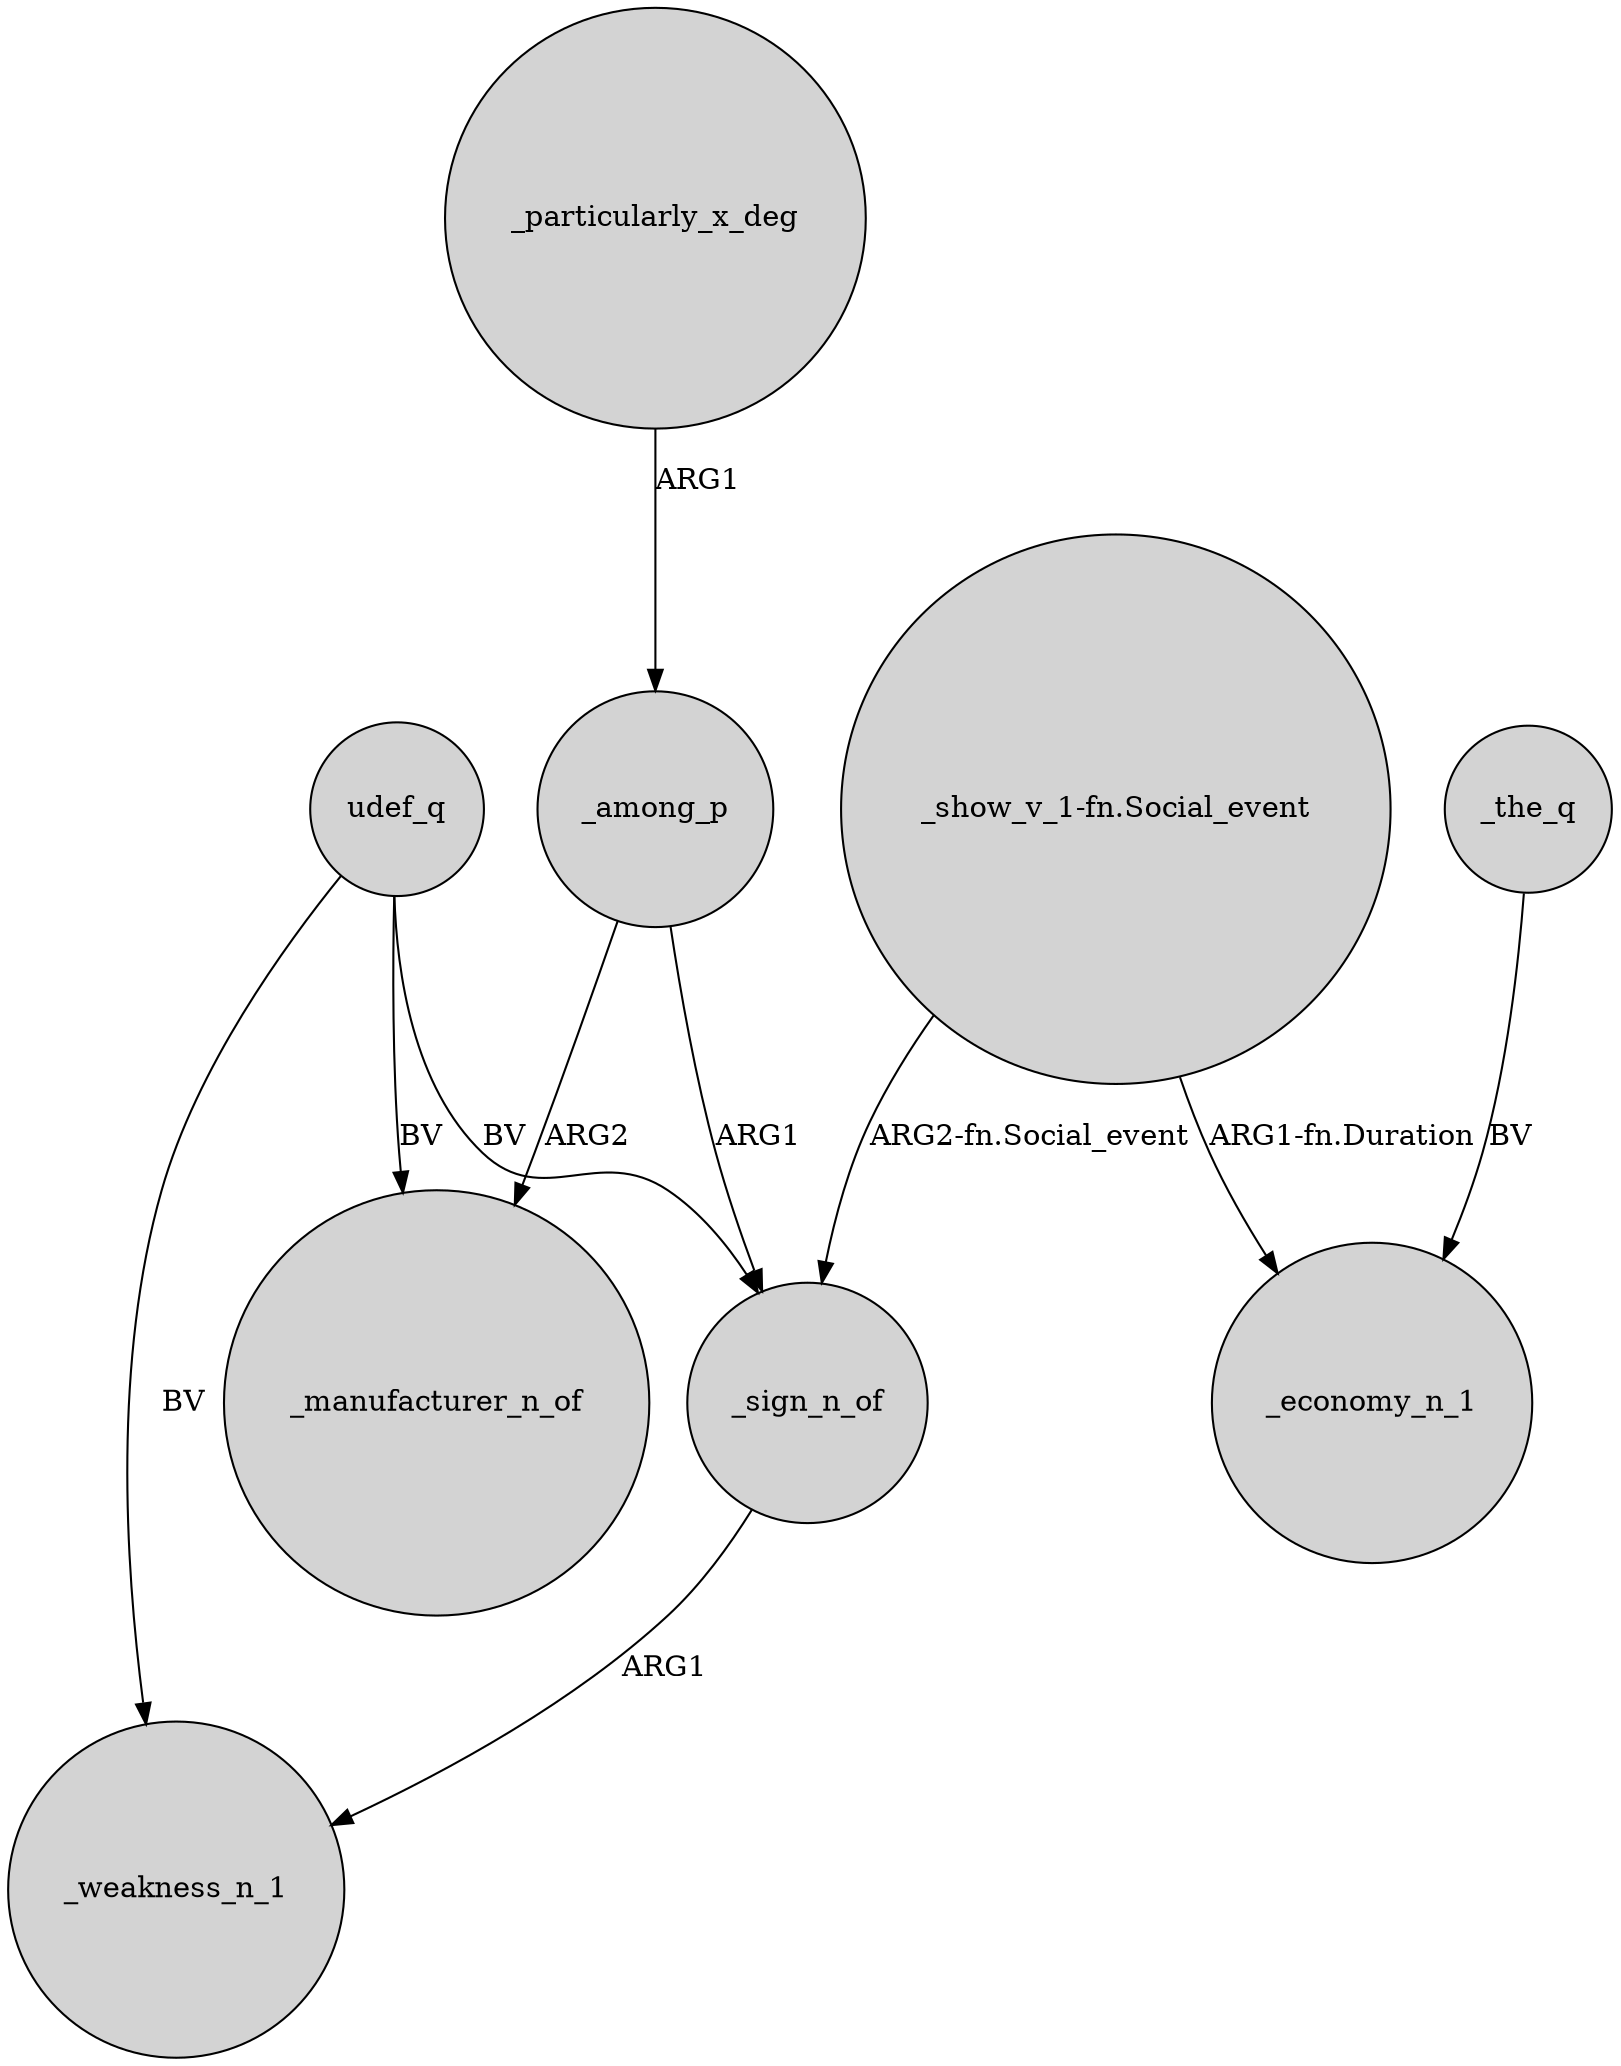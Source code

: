 digraph {
	node [shape=circle style=filled]
	_particularly_x_deg -> _among_p [label=ARG1]
	"_show_v_1-fn.Social_event" -> _economy_n_1 [label="ARG1-fn.Duration"]
	_sign_n_of -> _weakness_n_1 [label=ARG1]
	udef_q -> _sign_n_of [label=BV]
	udef_q -> _manufacturer_n_of [label=BV]
	_among_p -> _sign_n_of [label=ARG1]
	_among_p -> _manufacturer_n_of [label=ARG2]
	"_show_v_1-fn.Social_event" -> _sign_n_of [label="ARG2-fn.Social_event"]
	udef_q -> _weakness_n_1 [label=BV]
	_the_q -> _economy_n_1 [label=BV]
}

